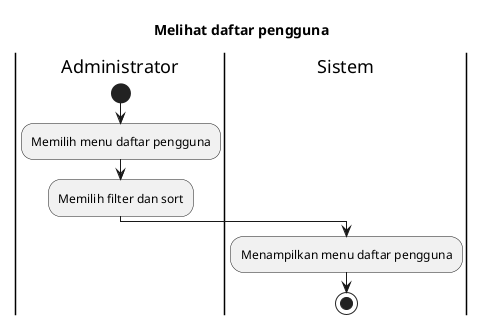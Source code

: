 @startuml UC-MGUSER-001 - Melihat daftar pengguna
title Melihat daftar pengguna

|Administrator|
start
:Memilih menu daftar pengguna;
:Memilih filter dan sort;

|Sistem|
:Menampilkan menu daftar pengguna;

stop

@enduml
